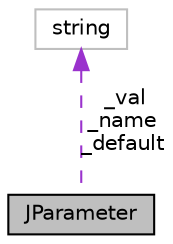 digraph "JParameter"
{
  edge [fontname="Helvetica",fontsize="10",labelfontname="Helvetica",labelfontsize="10"];
  node [fontname="Helvetica",fontsize="10",shape=record];
  Node1 [label="JParameter",height=0.2,width=0.4,color="black", fillcolor="grey75", style="filled" fontcolor="black"];
  Node2 -> Node1 [dir="back",color="darkorchid3",fontsize="10",style="dashed",label=" _val\n_name\n_default" ,fontname="Helvetica"];
  Node2 [label="string",height=0.2,width=0.4,color="grey75", fillcolor="white", style="filled"];
}
